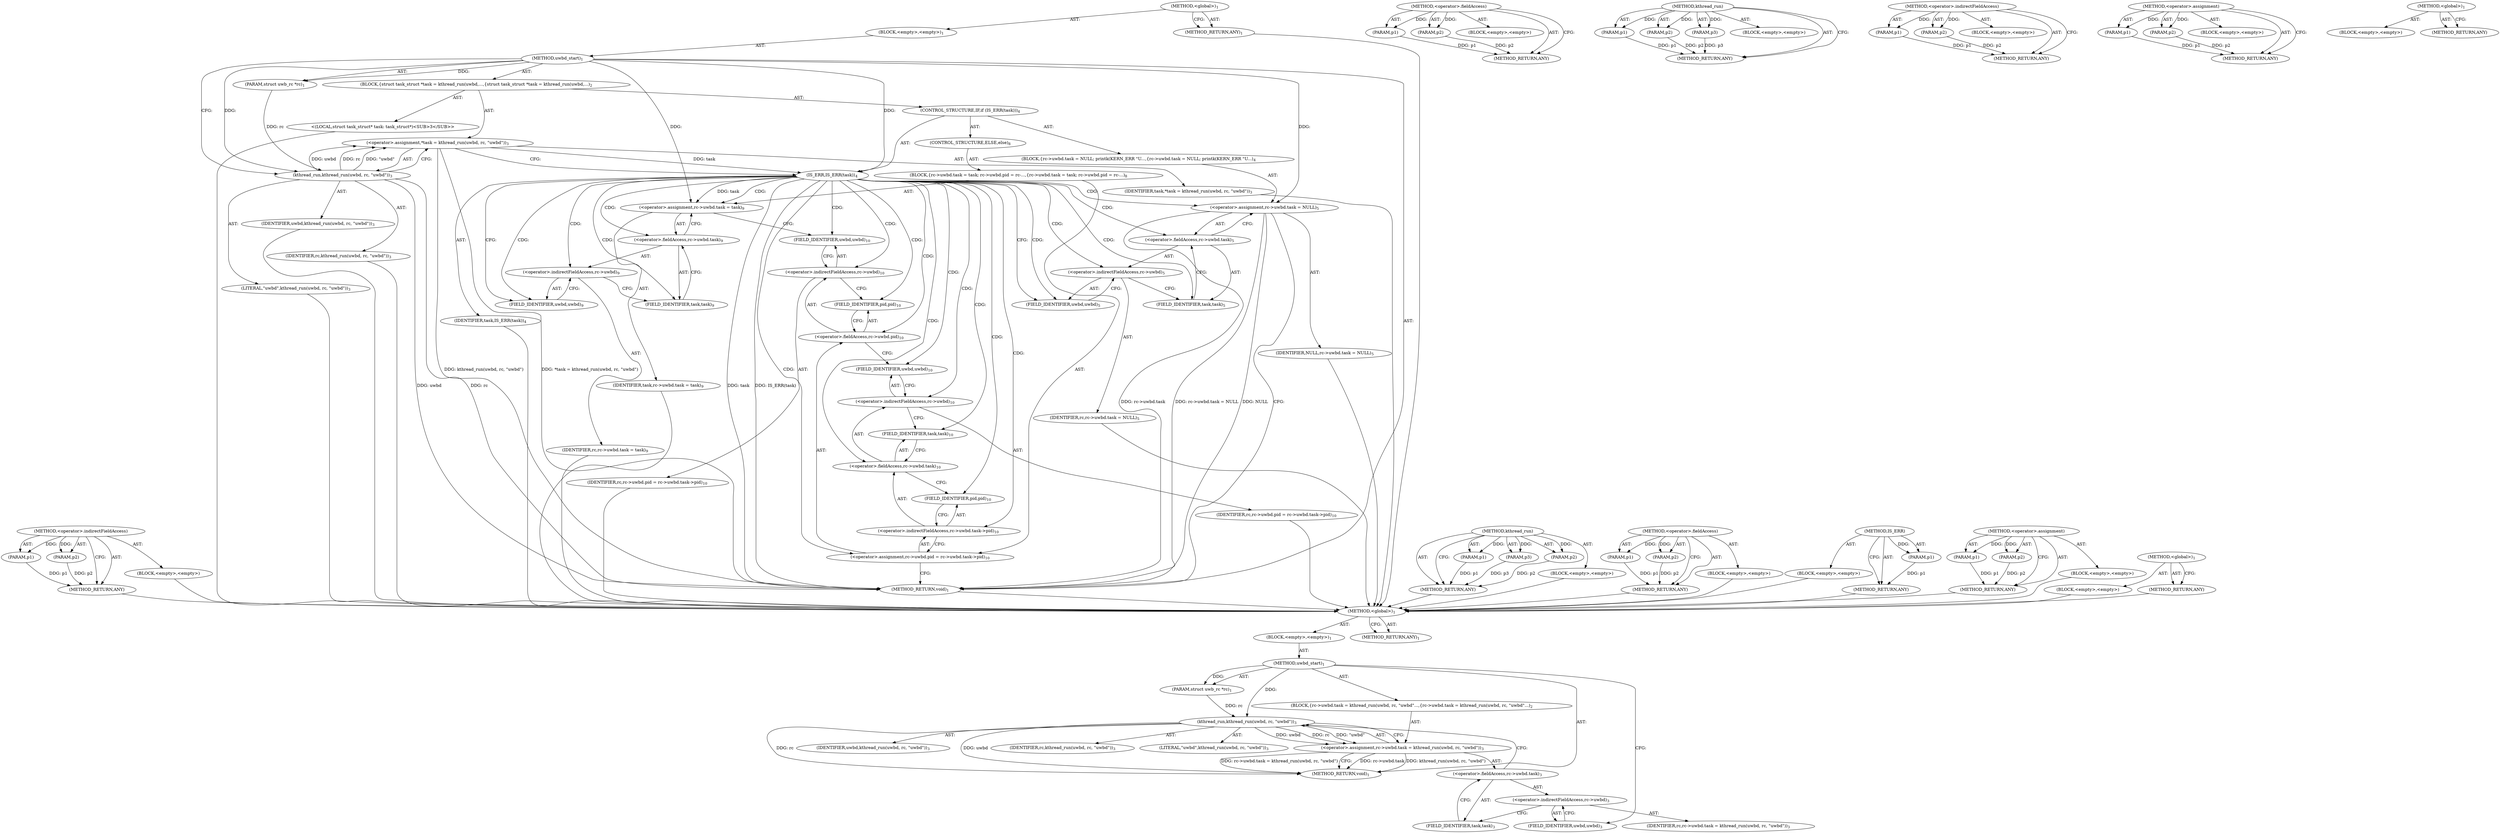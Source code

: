digraph "&lt;global&gt;" {
vulnerable_6 [label=<(METHOD,&lt;global&gt;)<SUB>1</SUB>>];
vulnerable_7 [label=<(BLOCK,&lt;empty&gt;,&lt;empty&gt;)<SUB>1</SUB>>];
vulnerable_8 [label=<(METHOD,uwbd_start)<SUB>1</SUB>>];
vulnerable_9 [label=<(PARAM,struct uwb_rc *rc)<SUB>1</SUB>>];
vulnerable_10 [label=<(BLOCK,{
	rc-&gt;uwbd.task = kthread_run(uwbd, rc, &quot;uwbd&quot;...,{
	rc-&gt;uwbd.task = kthread_run(uwbd, rc, &quot;uwbd&quot;...)<SUB>2</SUB>>];
vulnerable_11 [label=<(&lt;operator&gt;.assignment,rc-&gt;uwbd.task = kthread_run(uwbd, rc, &quot;uwbd&quot;))<SUB>3</SUB>>];
vulnerable_12 [label=<(&lt;operator&gt;.fieldAccess,rc-&gt;uwbd.task)<SUB>3</SUB>>];
vulnerable_13 [label=<(&lt;operator&gt;.indirectFieldAccess,rc-&gt;uwbd)<SUB>3</SUB>>];
vulnerable_14 [label=<(IDENTIFIER,rc,rc-&gt;uwbd.task = kthread_run(uwbd, rc, &quot;uwbd&quot;))<SUB>3</SUB>>];
vulnerable_15 [label=<(FIELD_IDENTIFIER,uwbd,uwbd)<SUB>3</SUB>>];
vulnerable_16 [label=<(FIELD_IDENTIFIER,task,task)<SUB>3</SUB>>];
vulnerable_17 [label=<(kthread_run,kthread_run(uwbd, rc, &quot;uwbd&quot;))<SUB>3</SUB>>];
vulnerable_18 [label=<(IDENTIFIER,uwbd,kthread_run(uwbd, rc, &quot;uwbd&quot;))<SUB>3</SUB>>];
vulnerable_19 [label=<(IDENTIFIER,rc,kthread_run(uwbd, rc, &quot;uwbd&quot;))<SUB>3</SUB>>];
vulnerable_20 [label=<(LITERAL,&quot;uwbd&quot;,kthread_run(uwbd, rc, &quot;uwbd&quot;))<SUB>3</SUB>>];
vulnerable_21 [label=<(METHOD_RETURN,void)<SUB>1</SUB>>];
vulnerable_23 [label=<(METHOD_RETURN,ANY)<SUB>1</SUB>>];
vulnerable_45 [label=<(METHOD,&lt;operator&gt;.fieldAccess)>];
vulnerable_46 [label=<(PARAM,p1)>];
vulnerable_47 [label=<(PARAM,p2)>];
vulnerable_48 [label=<(BLOCK,&lt;empty&gt;,&lt;empty&gt;)>];
vulnerable_49 [label=<(METHOD_RETURN,ANY)>];
vulnerable_55 [label=<(METHOD,kthread_run)>];
vulnerable_56 [label=<(PARAM,p1)>];
vulnerable_57 [label=<(PARAM,p2)>];
vulnerable_58 [label=<(PARAM,p3)>];
vulnerable_59 [label=<(BLOCK,&lt;empty&gt;,&lt;empty&gt;)>];
vulnerable_60 [label=<(METHOD_RETURN,ANY)>];
vulnerable_50 [label=<(METHOD,&lt;operator&gt;.indirectFieldAccess)>];
vulnerable_51 [label=<(PARAM,p1)>];
vulnerable_52 [label=<(PARAM,p2)>];
vulnerable_53 [label=<(BLOCK,&lt;empty&gt;,&lt;empty&gt;)>];
vulnerable_54 [label=<(METHOD_RETURN,ANY)>];
vulnerable_40 [label=<(METHOD,&lt;operator&gt;.assignment)>];
vulnerable_41 [label=<(PARAM,p1)>];
vulnerable_42 [label=<(PARAM,p2)>];
vulnerable_43 [label=<(BLOCK,&lt;empty&gt;,&lt;empty&gt;)>];
vulnerable_44 [label=<(METHOD_RETURN,ANY)>];
vulnerable_34 [label=<(METHOD,&lt;global&gt;)<SUB>1</SUB>>];
vulnerable_35 [label=<(BLOCK,&lt;empty&gt;,&lt;empty&gt;)>];
vulnerable_36 [label=<(METHOD_RETURN,ANY)>];
fixed_92 [label=<(METHOD,&lt;operator&gt;.indirectFieldAccess)>];
fixed_93 [label=<(PARAM,p1)>];
fixed_94 [label=<(PARAM,p2)>];
fixed_95 [label=<(BLOCK,&lt;empty&gt;,&lt;empty&gt;)>];
fixed_96 [label=<(METHOD_RETURN,ANY)>];
fixed_6 [label=<(METHOD,&lt;global&gt;)<SUB>1</SUB>>];
fixed_7 [label=<(BLOCK,&lt;empty&gt;,&lt;empty&gt;)<SUB>1</SUB>>];
fixed_8 [label=<(METHOD,uwbd_start)<SUB>1</SUB>>];
fixed_9 [label=<(PARAM,struct uwb_rc *rc)<SUB>1</SUB>>];
fixed_10 [label=<(BLOCK,{
	struct task_struct *task = kthread_run(uwbd,...,{
	struct task_struct *task = kthread_run(uwbd,...)<SUB>2</SUB>>];
fixed_11 [label="<(LOCAL,struct task_struct* task: task_struct*)<SUB>3</SUB>>"];
fixed_12 [label=<(&lt;operator&gt;.assignment,*task = kthread_run(uwbd, rc, &quot;uwbd&quot;))<SUB>3</SUB>>];
fixed_13 [label=<(IDENTIFIER,task,*task = kthread_run(uwbd, rc, &quot;uwbd&quot;))<SUB>3</SUB>>];
fixed_14 [label=<(kthread_run,kthread_run(uwbd, rc, &quot;uwbd&quot;))<SUB>3</SUB>>];
fixed_15 [label=<(IDENTIFIER,uwbd,kthread_run(uwbd, rc, &quot;uwbd&quot;))<SUB>3</SUB>>];
fixed_16 [label=<(IDENTIFIER,rc,kthread_run(uwbd, rc, &quot;uwbd&quot;))<SUB>3</SUB>>];
fixed_17 [label=<(LITERAL,&quot;uwbd&quot;,kthread_run(uwbd, rc, &quot;uwbd&quot;))<SUB>3</SUB>>];
fixed_18 [label=<(CONTROL_STRUCTURE,IF,if (IS_ERR(task)))<SUB>4</SUB>>];
fixed_19 [label=<(IS_ERR,IS_ERR(task))<SUB>4</SUB>>];
fixed_20 [label=<(IDENTIFIER,task,IS_ERR(task))<SUB>4</SUB>>];
fixed_21 [label=<(BLOCK,{
		rc-&gt;uwbd.task = NULL;
 		printk(KERN_ERR &quot;U...,{
		rc-&gt;uwbd.task = NULL;
 		printk(KERN_ERR &quot;U...)<SUB>4</SUB>>];
fixed_22 [label=<(&lt;operator&gt;.assignment,rc-&gt;uwbd.task = NULL)<SUB>5</SUB>>];
fixed_23 [label=<(&lt;operator&gt;.fieldAccess,rc-&gt;uwbd.task)<SUB>5</SUB>>];
fixed_24 [label=<(&lt;operator&gt;.indirectFieldAccess,rc-&gt;uwbd)<SUB>5</SUB>>];
fixed_25 [label=<(IDENTIFIER,rc,rc-&gt;uwbd.task = NULL)<SUB>5</SUB>>];
fixed_26 [label=<(FIELD_IDENTIFIER,uwbd,uwbd)<SUB>5</SUB>>];
fixed_27 [label=<(FIELD_IDENTIFIER,task,task)<SUB>5</SUB>>];
fixed_28 [label=<(IDENTIFIER,NULL,rc-&gt;uwbd.task = NULL)<SUB>5</SUB>>];
fixed_29 [label=<(CONTROL_STRUCTURE,ELSE,else)<SUB>8</SUB>>];
fixed_30 [label=<(BLOCK,{
		rc-&gt;uwbd.task = task;
 		rc-&gt;uwbd.pid = rc-...,{
		rc-&gt;uwbd.task = task;
 		rc-&gt;uwbd.pid = rc-...)<SUB>8</SUB>>];
fixed_31 [label=<(&lt;operator&gt;.assignment,rc-&gt;uwbd.task = task)<SUB>9</SUB>>];
fixed_32 [label=<(&lt;operator&gt;.fieldAccess,rc-&gt;uwbd.task)<SUB>9</SUB>>];
fixed_33 [label=<(&lt;operator&gt;.indirectFieldAccess,rc-&gt;uwbd)<SUB>9</SUB>>];
fixed_34 [label=<(IDENTIFIER,rc,rc-&gt;uwbd.task = task)<SUB>9</SUB>>];
fixed_35 [label=<(FIELD_IDENTIFIER,uwbd,uwbd)<SUB>9</SUB>>];
fixed_36 [label=<(FIELD_IDENTIFIER,task,task)<SUB>9</SUB>>];
fixed_37 [label=<(IDENTIFIER,task,rc-&gt;uwbd.task = task)<SUB>9</SUB>>];
fixed_38 [label=<(&lt;operator&gt;.assignment,rc-&gt;uwbd.pid = rc-&gt;uwbd.task-&gt;pid)<SUB>10</SUB>>];
fixed_39 [label=<(&lt;operator&gt;.fieldAccess,rc-&gt;uwbd.pid)<SUB>10</SUB>>];
fixed_40 [label=<(&lt;operator&gt;.indirectFieldAccess,rc-&gt;uwbd)<SUB>10</SUB>>];
fixed_41 [label=<(IDENTIFIER,rc,rc-&gt;uwbd.pid = rc-&gt;uwbd.task-&gt;pid)<SUB>10</SUB>>];
fixed_42 [label=<(FIELD_IDENTIFIER,uwbd,uwbd)<SUB>10</SUB>>];
fixed_43 [label=<(FIELD_IDENTIFIER,pid,pid)<SUB>10</SUB>>];
fixed_44 [label=<(&lt;operator&gt;.indirectFieldAccess,rc-&gt;uwbd.task-&gt;pid)<SUB>10</SUB>>];
fixed_45 [label=<(&lt;operator&gt;.fieldAccess,rc-&gt;uwbd.task)<SUB>10</SUB>>];
fixed_46 [label=<(&lt;operator&gt;.indirectFieldAccess,rc-&gt;uwbd)<SUB>10</SUB>>];
fixed_47 [label=<(IDENTIFIER,rc,rc-&gt;uwbd.pid = rc-&gt;uwbd.task-&gt;pid)<SUB>10</SUB>>];
fixed_48 [label=<(FIELD_IDENTIFIER,uwbd,uwbd)<SUB>10</SUB>>];
fixed_49 [label=<(FIELD_IDENTIFIER,task,task)<SUB>10</SUB>>];
fixed_50 [label=<(FIELD_IDENTIFIER,pid,pid)<SUB>10</SUB>>];
fixed_51 [label=<(METHOD_RETURN,void)<SUB>1</SUB>>];
fixed_53 [label=<(METHOD_RETURN,ANY)<SUB>1</SUB>>];
fixed_77 [label=<(METHOD,kthread_run)>];
fixed_78 [label=<(PARAM,p1)>];
fixed_79 [label=<(PARAM,p2)>];
fixed_80 [label=<(PARAM,p3)>];
fixed_81 [label=<(BLOCK,&lt;empty&gt;,&lt;empty&gt;)>];
fixed_82 [label=<(METHOD_RETURN,ANY)>];
fixed_87 [label=<(METHOD,&lt;operator&gt;.fieldAccess)>];
fixed_88 [label=<(PARAM,p1)>];
fixed_89 [label=<(PARAM,p2)>];
fixed_90 [label=<(BLOCK,&lt;empty&gt;,&lt;empty&gt;)>];
fixed_91 [label=<(METHOD_RETURN,ANY)>];
fixed_83 [label=<(METHOD,IS_ERR)>];
fixed_84 [label=<(PARAM,p1)>];
fixed_85 [label=<(BLOCK,&lt;empty&gt;,&lt;empty&gt;)>];
fixed_86 [label=<(METHOD_RETURN,ANY)>];
fixed_72 [label=<(METHOD,&lt;operator&gt;.assignment)>];
fixed_73 [label=<(PARAM,p1)>];
fixed_74 [label=<(PARAM,p2)>];
fixed_75 [label=<(BLOCK,&lt;empty&gt;,&lt;empty&gt;)>];
fixed_76 [label=<(METHOD_RETURN,ANY)>];
fixed_66 [label=<(METHOD,&lt;global&gt;)<SUB>1</SUB>>];
fixed_67 [label=<(BLOCK,&lt;empty&gt;,&lt;empty&gt;)>];
fixed_68 [label=<(METHOD_RETURN,ANY)>];
vulnerable_6 -> vulnerable_7  [key=0, label="AST: "];
vulnerable_6 -> vulnerable_23  [key=0, label="AST: "];
vulnerable_6 -> vulnerable_23  [key=1, label="CFG: "];
vulnerable_7 -> vulnerable_8  [key=0, label="AST: "];
vulnerable_8 -> vulnerable_9  [key=0, label="AST: "];
vulnerable_8 -> vulnerable_9  [key=1, label="DDG: "];
vulnerable_8 -> vulnerable_10  [key=0, label="AST: "];
vulnerable_8 -> vulnerable_21  [key=0, label="AST: "];
vulnerable_8 -> vulnerable_15  [key=0, label="CFG: "];
vulnerable_8 -> vulnerable_17  [key=0, label="DDG: "];
vulnerable_9 -> vulnerable_17  [key=0, label="DDG: rc"];
vulnerable_10 -> vulnerable_11  [key=0, label="AST: "];
vulnerable_11 -> vulnerable_12  [key=0, label="AST: "];
vulnerable_11 -> vulnerable_17  [key=0, label="AST: "];
vulnerable_11 -> vulnerable_21  [key=0, label="CFG: "];
vulnerable_11 -> vulnerable_21  [key=1, label="DDG: rc-&gt;uwbd.task"];
vulnerable_11 -> vulnerable_21  [key=2, label="DDG: kthread_run(uwbd, rc, &quot;uwbd&quot;)"];
vulnerable_11 -> vulnerable_21  [key=3, label="DDG: rc-&gt;uwbd.task = kthread_run(uwbd, rc, &quot;uwbd&quot;)"];
vulnerable_12 -> vulnerable_13  [key=0, label="AST: "];
vulnerable_12 -> vulnerable_16  [key=0, label="AST: "];
vulnerable_12 -> vulnerable_17  [key=0, label="CFG: "];
vulnerable_13 -> vulnerable_14  [key=0, label="AST: "];
vulnerable_13 -> vulnerable_15  [key=0, label="AST: "];
vulnerable_13 -> vulnerable_16  [key=0, label="CFG: "];
vulnerable_15 -> vulnerable_13  [key=0, label="CFG: "];
vulnerable_16 -> vulnerable_12  [key=0, label="CFG: "];
vulnerable_17 -> vulnerable_18  [key=0, label="AST: "];
vulnerable_17 -> vulnerable_19  [key=0, label="AST: "];
vulnerable_17 -> vulnerable_20  [key=0, label="AST: "];
vulnerable_17 -> vulnerable_11  [key=0, label="CFG: "];
vulnerable_17 -> vulnerable_11  [key=1, label="DDG: uwbd"];
vulnerable_17 -> vulnerable_11  [key=2, label="DDG: rc"];
vulnerable_17 -> vulnerable_11  [key=3, label="DDG: &quot;uwbd&quot;"];
vulnerable_17 -> vulnerable_21  [key=0, label="DDG: rc"];
vulnerable_17 -> vulnerable_21  [key=1, label="DDG: uwbd"];
vulnerable_45 -> vulnerable_46  [key=0, label="AST: "];
vulnerable_45 -> vulnerable_46  [key=1, label="DDG: "];
vulnerable_45 -> vulnerable_48  [key=0, label="AST: "];
vulnerable_45 -> vulnerable_47  [key=0, label="AST: "];
vulnerable_45 -> vulnerable_47  [key=1, label="DDG: "];
vulnerable_45 -> vulnerable_49  [key=0, label="AST: "];
vulnerable_45 -> vulnerable_49  [key=1, label="CFG: "];
vulnerable_46 -> vulnerable_49  [key=0, label="DDG: p1"];
vulnerable_47 -> vulnerable_49  [key=0, label="DDG: p2"];
vulnerable_55 -> vulnerable_56  [key=0, label="AST: "];
vulnerable_55 -> vulnerable_56  [key=1, label="DDG: "];
vulnerable_55 -> vulnerable_59  [key=0, label="AST: "];
vulnerable_55 -> vulnerable_57  [key=0, label="AST: "];
vulnerable_55 -> vulnerable_57  [key=1, label="DDG: "];
vulnerable_55 -> vulnerable_60  [key=0, label="AST: "];
vulnerable_55 -> vulnerable_60  [key=1, label="CFG: "];
vulnerable_55 -> vulnerable_58  [key=0, label="AST: "];
vulnerable_55 -> vulnerable_58  [key=1, label="DDG: "];
vulnerable_56 -> vulnerable_60  [key=0, label="DDG: p1"];
vulnerable_57 -> vulnerable_60  [key=0, label="DDG: p2"];
vulnerable_58 -> vulnerable_60  [key=0, label="DDG: p3"];
vulnerable_50 -> vulnerable_51  [key=0, label="AST: "];
vulnerable_50 -> vulnerable_51  [key=1, label="DDG: "];
vulnerable_50 -> vulnerable_53  [key=0, label="AST: "];
vulnerable_50 -> vulnerable_52  [key=0, label="AST: "];
vulnerable_50 -> vulnerable_52  [key=1, label="DDG: "];
vulnerable_50 -> vulnerable_54  [key=0, label="AST: "];
vulnerable_50 -> vulnerable_54  [key=1, label="CFG: "];
vulnerable_51 -> vulnerable_54  [key=0, label="DDG: p1"];
vulnerable_52 -> vulnerable_54  [key=0, label="DDG: p2"];
vulnerable_40 -> vulnerable_41  [key=0, label="AST: "];
vulnerable_40 -> vulnerable_41  [key=1, label="DDG: "];
vulnerable_40 -> vulnerable_43  [key=0, label="AST: "];
vulnerable_40 -> vulnerable_42  [key=0, label="AST: "];
vulnerable_40 -> vulnerable_42  [key=1, label="DDG: "];
vulnerable_40 -> vulnerable_44  [key=0, label="AST: "];
vulnerable_40 -> vulnerable_44  [key=1, label="CFG: "];
vulnerable_41 -> vulnerable_44  [key=0, label="DDG: p1"];
vulnerable_42 -> vulnerable_44  [key=0, label="DDG: p2"];
vulnerable_34 -> vulnerable_35  [key=0, label="AST: "];
vulnerable_34 -> vulnerable_36  [key=0, label="AST: "];
vulnerable_34 -> vulnerable_36  [key=1, label="CFG: "];
fixed_92 -> fixed_93  [key=0, label="AST: "];
fixed_92 -> fixed_93  [key=1, label="DDG: "];
fixed_92 -> fixed_95  [key=0, label="AST: "];
fixed_92 -> fixed_94  [key=0, label="AST: "];
fixed_92 -> fixed_94  [key=1, label="DDG: "];
fixed_92 -> fixed_96  [key=0, label="AST: "];
fixed_92 -> fixed_96  [key=1, label="CFG: "];
fixed_93 -> fixed_96  [key=0, label="DDG: p1"];
fixed_94 -> fixed_96  [key=0, label="DDG: p2"];
fixed_95 -> vulnerable_6  [key=0];
fixed_96 -> vulnerable_6  [key=0];
fixed_6 -> fixed_7  [key=0, label="AST: "];
fixed_6 -> fixed_53  [key=0, label="AST: "];
fixed_6 -> fixed_53  [key=1, label="CFG: "];
fixed_7 -> fixed_8  [key=0, label="AST: "];
fixed_8 -> fixed_9  [key=0, label="AST: "];
fixed_8 -> fixed_9  [key=1, label="DDG: "];
fixed_8 -> fixed_10  [key=0, label="AST: "];
fixed_8 -> fixed_51  [key=0, label="AST: "];
fixed_8 -> fixed_14  [key=0, label="CFG: "];
fixed_8 -> fixed_14  [key=1, label="DDG: "];
fixed_8 -> fixed_19  [key=0, label="DDG: "];
fixed_8 -> fixed_22  [key=0, label="DDG: "];
fixed_8 -> fixed_31  [key=0, label="DDG: "];
fixed_9 -> fixed_14  [key=0, label="DDG: rc"];
fixed_10 -> fixed_11  [key=0, label="AST: "];
fixed_10 -> fixed_12  [key=0, label="AST: "];
fixed_10 -> fixed_18  [key=0, label="AST: "];
fixed_11 -> vulnerable_6  [key=0];
fixed_12 -> fixed_13  [key=0, label="AST: "];
fixed_12 -> fixed_14  [key=0, label="AST: "];
fixed_12 -> fixed_19  [key=0, label="CFG: "];
fixed_12 -> fixed_19  [key=1, label="DDG: task"];
fixed_12 -> fixed_51  [key=0, label="DDG: kthread_run(uwbd, rc, &quot;uwbd&quot;)"];
fixed_12 -> fixed_51  [key=1, label="DDG: *task = kthread_run(uwbd, rc, &quot;uwbd&quot;)"];
fixed_13 -> vulnerable_6  [key=0];
fixed_14 -> fixed_15  [key=0, label="AST: "];
fixed_14 -> fixed_16  [key=0, label="AST: "];
fixed_14 -> fixed_17  [key=0, label="AST: "];
fixed_14 -> fixed_12  [key=0, label="CFG: "];
fixed_14 -> fixed_12  [key=1, label="DDG: uwbd"];
fixed_14 -> fixed_12  [key=2, label="DDG: rc"];
fixed_14 -> fixed_12  [key=3, label="DDG: &quot;uwbd&quot;"];
fixed_14 -> fixed_51  [key=0, label="DDG: rc"];
fixed_14 -> fixed_51  [key=1, label="DDG: uwbd"];
fixed_15 -> vulnerable_6  [key=0];
fixed_16 -> vulnerable_6  [key=0];
fixed_17 -> vulnerable_6  [key=0];
fixed_18 -> fixed_19  [key=0, label="AST: "];
fixed_18 -> fixed_21  [key=0, label="AST: "];
fixed_18 -> fixed_29  [key=0, label="AST: "];
fixed_19 -> fixed_20  [key=0, label="AST: "];
fixed_19 -> fixed_26  [key=0, label="CFG: "];
fixed_19 -> fixed_26  [key=1, label="CDG: "];
fixed_19 -> fixed_35  [key=0, label="CFG: "];
fixed_19 -> fixed_35  [key=1, label="CDG: "];
fixed_19 -> fixed_51  [key=0, label="DDG: task"];
fixed_19 -> fixed_51  [key=1, label="DDG: IS_ERR(task)"];
fixed_19 -> fixed_31  [key=0, label="DDG: task"];
fixed_19 -> fixed_31  [key=1, label="CDG: "];
fixed_19 -> fixed_24  [key=0, label="CDG: "];
fixed_19 -> fixed_48  [key=0, label="CDG: "];
fixed_19 -> fixed_32  [key=0, label="CDG: "];
fixed_19 -> fixed_49  [key=0, label="CDG: "];
fixed_19 -> fixed_33  [key=0, label="CDG: "];
fixed_19 -> fixed_42  [key=0, label="CDG: "];
fixed_19 -> fixed_23  [key=0, label="CDG: "];
fixed_19 -> fixed_36  [key=0, label="CDG: "];
fixed_19 -> fixed_46  [key=0, label="CDG: "];
fixed_19 -> fixed_38  [key=0, label="CDG: "];
fixed_19 -> fixed_22  [key=0, label="CDG: "];
fixed_19 -> fixed_45  [key=0, label="CDG: "];
fixed_19 -> fixed_27  [key=0, label="CDG: "];
fixed_19 -> fixed_40  [key=0, label="CDG: "];
fixed_19 -> fixed_50  [key=0, label="CDG: "];
fixed_19 -> fixed_44  [key=0, label="CDG: "];
fixed_19 -> fixed_39  [key=0, label="CDG: "];
fixed_19 -> fixed_43  [key=0, label="CDG: "];
fixed_20 -> vulnerable_6  [key=0];
fixed_21 -> fixed_22  [key=0, label="AST: "];
fixed_22 -> fixed_23  [key=0, label="AST: "];
fixed_22 -> fixed_28  [key=0, label="AST: "];
fixed_22 -> fixed_51  [key=0, label="CFG: "];
fixed_22 -> fixed_51  [key=1, label="DDG: rc-&gt;uwbd.task"];
fixed_22 -> fixed_51  [key=2, label="DDG: rc-&gt;uwbd.task = NULL"];
fixed_22 -> fixed_51  [key=3, label="DDG: NULL"];
fixed_23 -> fixed_24  [key=0, label="AST: "];
fixed_23 -> fixed_27  [key=0, label="AST: "];
fixed_23 -> fixed_22  [key=0, label="CFG: "];
fixed_24 -> fixed_25  [key=0, label="AST: "];
fixed_24 -> fixed_26  [key=0, label="AST: "];
fixed_24 -> fixed_27  [key=0, label="CFG: "];
fixed_25 -> vulnerable_6  [key=0];
fixed_26 -> fixed_24  [key=0, label="CFG: "];
fixed_27 -> fixed_23  [key=0, label="CFG: "];
fixed_28 -> vulnerable_6  [key=0];
fixed_29 -> fixed_30  [key=0, label="AST: "];
fixed_30 -> fixed_31  [key=0, label="AST: "];
fixed_30 -> fixed_38  [key=0, label="AST: "];
fixed_31 -> fixed_32  [key=0, label="AST: "];
fixed_31 -> fixed_37  [key=0, label="AST: "];
fixed_31 -> fixed_42  [key=0, label="CFG: "];
fixed_32 -> fixed_33  [key=0, label="AST: "];
fixed_32 -> fixed_36  [key=0, label="AST: "];
fixed_32 -> fixed_31  [key=0, label="CFG: "];
fixed_33 -> fixed_34  [key=0, label="AST: "];
fixed_33 -> fixed_35  [key=0, label="AST: "];
fixed_33 -> fixed_36  [key=0, label="CFG: "];
fixed_34 -> vulnerable_6  [key=0];
fixed_35 -> fixed_33  [key=0, label="CFG: "];
fixed_36 -> fixed_32  [key=0, label="CFG: "];
fixed_37 -> vulnerable_6  [key=0];
fixed_38 -> fixed_39  [key=0, label="AST: "];
fixed_38 -> fixed_44  [key=0, label="AST: "];
fixed_38 -> fixed_51  [key=0, label="CFG: "];
fixed_39 -> fixed_40  [key=0, label="AST: "];
fixed_39 -> fixed_43  [key=0, label="AST: "];
fixed_39 -> fixed_48  [key=0, label="CFG: "];
fixed_40 -> fixed_41  [key=0, label="AST: "];
fixed_40 -> fixed_42  [key=0, label="AST: "];
fixed_40 -> fixed_43  [key=0, label="CFG: "];
fixed_41 -> vulnerable_6  [key=0];
fixed_42 -> fixed_40  [key=0, label="CFG: "];
fixed_43 -> fixed_39  [key=0, label="CFG: "];
fixed_44 -> fixed_45  [key=0, label="AST: "];
fixed_44 -> fixed_50  [key=0, label="AST: "];
fixed_44 -> fixed_38  [key=0, label="CFG: "];
fixed_45 -> fixed_46  [key=0, label="AST: "];
fixed_45 -> fixed_49  [key=0, label="AST: "];
fixed_45 -> fixed_50  [key=0, label="CFG: "];
fixed_46 -> fixed_47  [key=0, label="AST: "];
fixed_46 -> fixed_48  [key=0, label="AST: "];
fixed_46 -> fixed_49  [key=0, label="CFG: "];
fixed_47 -> vulnerable_6  [key=0];
fixed_48 -> fixed_46  [key=0, label="CFG: "];
fixed_49 -> fixed_45  [key=0, label="CFG: "];
fixed_50 -> fixed_44  [key=0, label="CFG: "];
fixed_51 -> vulnerable_6  [key=0];
fixed_53 -> vulnerable_6  [key=0];
fixed_77 -> fixed_78  [key=0, label="AST: "];
fixed_77 -> fixed_78  [key=1, label="DDG: "];
fixed_77 -> fixed_81  [key=0, label="AST: "];
fixed_77 -> fixed_79  [key=0, label="AST: "];
fixed_77 -> fixed_79  [key=1, label="DDG: "];
fixed_77 -> fixed_82  [key=0, label="AST: "];
fixed_77 -> fixed_82  [key=1, label="CFG: "];
fixed_77 -> fixed_80  [key=0, label="AST: "];
fixed_77 -> fixed_80  [key=1, label="DDG: "];
fixed_78 -> fixed_82  [key=0, label="DDG: p1"];
fixed_79 -> fixed_82  [key=0, label="DDG: p2"];
fixed_80 -> fixed_82  [key=0, label="DDG: p3"];
fixed_81 -> vulnerable_6  [key=0];
fixed_82 -> vulnerable_6  [key=0];
fixed_87 -> fixed_88  [key=0, label="AST: "];
fixed_87 -> fixed_88  [key=1, label="DDG: "];
fixed_87 -> fixed_90  [key=0, label="AST: "];
fixed_87 -> fixed_89  [key=0, label="AST: "];
fixed_87 -> fixed_89  [key=1, label="DDG: "];
fixed_87 -> fixed_91  [key=0, label="AST: "];
fixed_87 -> fixed_91  [key=1, label="CFG: "];
fixed_88 -> fixed_91  [key=0, label="DDG: p1"];
fixed_89 -> fixed_91  [key=0, label="DDG: p2"];
fixed_90 -> vulnerable_6  [key=0];
fixed_91 -> vulnerable_6  [key=0];
fixed_83 -> fixed_84  [key=0, label="AST: "];
fixed_83 -> fixed_84  [key=1, label="DDG: "];
fixed_83 -> fixed_85  [key=0, label="AST: "];
fixed_83 -> fixed_86  [key=0, label="AST: "];
fixed_83 -> fixed_86  [key=1, label="CFG: "];
fixed_84 -> fixed_86  [key=0, label="DDG: p1"];
fixed_85 -> vulnerable_6  [key=0];
fixed_86 -> vulnerable_6  [key=0];
fixed_72 -> fixed_73  [key=0, label="AST: "];
fixed_72 -> fixed_73  [key=1, label="DDG: "];
fixed_72 -> fixed_75  [key=0, label="AST: "];
fixed_72 -> fixed_74  [key=0, label="AST: "];
fixed_72 -> fixed_74  [key=1, label="DDG: "];
fixed_72 -> fixed_76  [key=0, label="AST: "];
fixed_72 -> fixed_76  [key=1, label="CFG: "];
fixed_73 -> fixed_76  [key=0, label="DDG: p1"];
fixed_74 -> fixed_76  [key=0, label="DDG: p2"];
fixed_75 -> vulnerable_6  [key=0];
fixed_76 -> vulnerable_6  [key=0];
fixed_66 -> fixed_67  [key=0, label="AST: "];
fixed_66 -> fixed_68  [key=0, label="AST: "];
fixed_66 -> fixed_68  [key=1, label="CFG: "];
fixed_67 -> vulnerable_6  [key=0];
fixed_68 -> vulnerable_6  [key=0];
}
